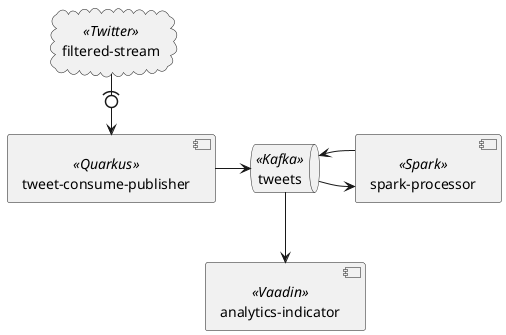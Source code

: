 @startuml

cloud "filtered-stream"<<Twitter>>
queue tweets<<Kafka>>

component "tweet-consume-publisher"<<Quarkus>>
component "spark-processor"<<Spark>>
component "analytics-indicator"<<Vaadin>>

[filtered-stream] -(0-> [tweet-consume-publisher]
[tweet-consume-publisher] -right-> [tweets]

[tweets] -right-> [spark-processor]
[spark-processor] -left-> [tweets]

[tweets] --> [analytics-indicator]

@enduml